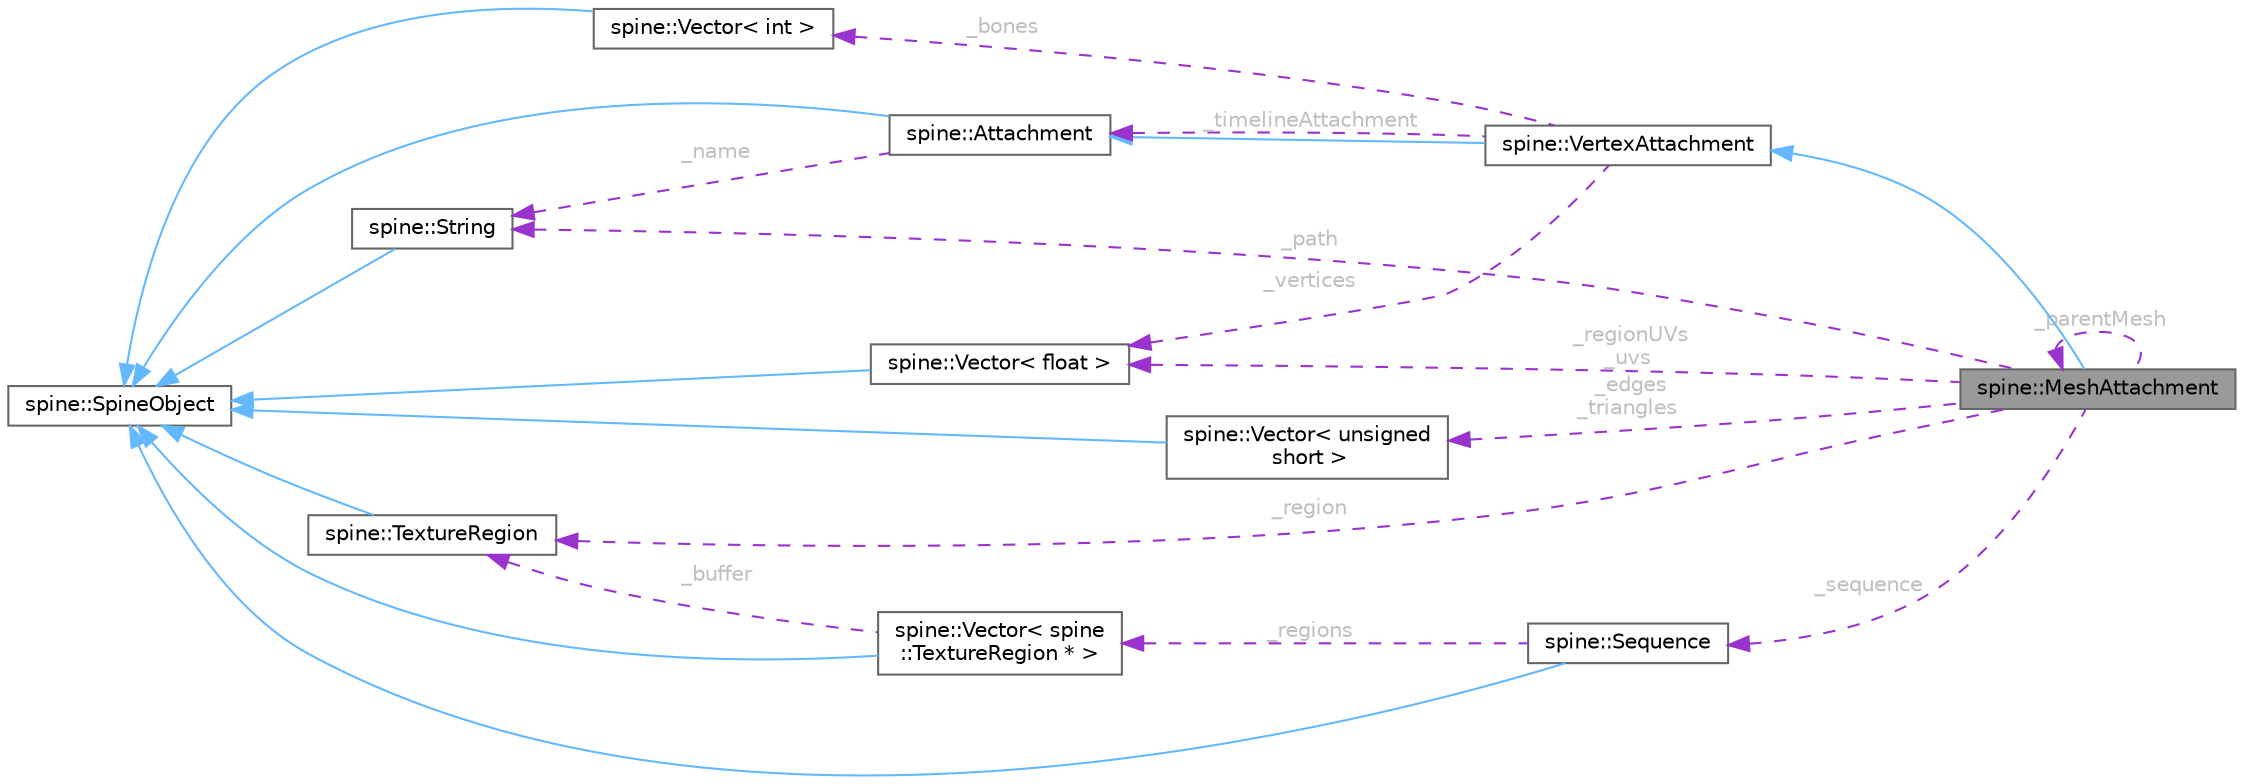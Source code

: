 digraph "spine::MeshAttachment"
{
 // LATEX_PDF_SIZE
  bgcolor="transparent";
  edge [fontname=Helvetica,fontsize=10,labelfontname=Helvetica,labelfontsize=10];
  node [fontname=Helvetica,fontsize=10,shape=box,height=0.2,width=0.4];
  rankdir="LR";
  Node1 [id="Node000001",label="spine::MeshAttachment",height=0.2,width=0.4,color="gray40", fillcolor="grey60", style="filled", fontcolor="black",tooltip="Attachment that displays a texture region using a mesh."];
  Node2 -> Node1 [id="edge23_Node000001_Node000002",dir="back",color="steelblue1",style="solid",tooltip=" "];
  Node2 [id="Node000002",label="spine::VertexAttachment",height=0.2,width=0.4,color="gray40", fillcolor="white", style="filled",URL="$classspine_1_1_vertex_attachment.html",tooltip="An attachment with vertices that are transformed by one or more bones and can be deformed by a slot's..."];
  Node3 -> Node2 [id="edge24_Node000002_Node000003",dir="back",color="steelblue1",style="solid",tooltip=" "];
  Node3 [id="Node000003",label="spine::Attachment",height=0.2,width=0.4,color="gray40", fillcolor="white", style="filled",URL="$classspine_1_1_attachment.html",tooltip=" "];
  Node4 -> Node3 [id="edge25_Node000003_Node000004",dir="back",color="steelblue1",style="solid",tooltip=" "];
  Node4 [id="Node000004",label="spine::SpineObject",height=0.2,width=0.4,color="gray40", fillcolor="white", style="filled",URL="$classspine_1_1_spine_object.html",tooltip=" "];
  Node5 -> Node3 [id="edge26_Node000003_Node000005",dir="back",color="darkorchid3",style="dashed",tooltip=" ",label=" _name",fontcolor="grey" ];
  Node5 [id="Node000005",label="spine::String",height=0.2,width=0.4,color="gray40", fillcolor="white", style="filled",URL="$classspine_1_1_string.html",tooltip=" "];
  Node4 -> Node5 [id="edge27_Node000005_Node000004",dir="back",color="steelblue1",style="solid",tooltip=" "];
  Node6 -> Node2 [id="edge28_Node000002_Node000006",dir="back",color="darkorchid3",style="dashed",tooltip=" ",label=" _bones",fontcolor="grey" ];
  Node6 [id="Node000006",label="spine::Vector\< int \>",height=0.2,width=0.4,color="gray40", fillcolor="white", style="filled",URL="$classspine_1_1_vector.html",tooltip=" "];
  Node4 -> Node6 [id="edge29_Node000006_Node000004",dir="back",color="steelblue1",style="solid",tooltip=" "];
  Node7 -> Node2 [id="edge30_Node000002_Node000007",dir="back",color="darkorchid3",style="dashed",tooltip=" ",label=" _vertices",fontcolor="grey" ];
  Node7 [id="Node000007",label="spine::Vector\< float \>",height=0.2,width=0.4,color="gray40", fillcolor="white", style="filled",URL="$classspine_1_1_vector.html",tooltip=" "];
  Node4 -> Node7 [id="edge31_Node000007_Node000004",dir="back",color="steelblue1",style="solid",tooltip=" "];
  Node3 -> Node2 [id="edge32_Node000002_Node000003",dir="back",color="darkorchid3",style="dashed",tooltip=" ",label=" _timelineAttachment",fontcolor="grey" ];
  Node1 -> Node1 [id="edge33_Node000001_Node000001",dir="back",color="darkorchid3",style="dashed",tooltip=" ",label=" _parentMesh",fontcolor="grey" ];
  Node7 -> Node1 [id="edge34_Node000001_Node000007",dir="back",color="darkorchid3",style="dashed",tooltip=" ",label=" _regionUVs\n_uvs",fontcolor="grey" ];
  Node8 -> Node1 [id="edge35_Node000001_Node000008",dir="back",color="darkorchid3",style="dashed",tooltip=" ",label=" _edges\n_triangles",fontcolor="grey" ];
  Node8 [id="Node000008",label="spine::Vector\< unsigned\l short \>",height=0.2,width=0.4,color="gray40", fillcolor="white", style="filled",URL="$classspine_1_1_vector.html",tooltip=" "];
  Node4 -> Node8 [id="edge36_Node000008_Node000004",dir="back",color="steelblue1",style="solid",tooltip=" "];
  Node5 -> Node1 [id="edge37_Node000001_Node000005",dir="back",color="darkorchid3",style="dashed",tooltip=" ",label=" _path",fontcolor="grey" ];
  Node9 -> Node1 [id="edge38_Node000001_Node000009",dir="back",color="darkorchid3",style="dashed",tooltip=" ",label=" _region",fontcolor="grey" ];
  Node9 [id="Node000009",label="spine::TextureRegion",height=0.2,width=0.4,color="gray40", fillcolor="white", style="filled",URL="$classspine_1_1_texture_region.html",tooltip=" "];
  Node4 -> Node9 [id="edge39_Node000009_Node000004",dir="back",color="steelblue1",style="solid",tooltip=" "];
  Node10 -> Node1 [id="edge40_Node000001_Node000010",dir="back",color="darkorchid3",style="dashed",tooltip=" ",label=" _sequence",fontcolor="grey" ];
  Node10 [id="Node000010",label="spine::Sequence",height=0.2,width=0.4,color="gray40", fillcolor="white", style="filled",URL="$classspine_1_1_sequence.html",tooltip=" "];
  Node4 -> Node10 [id="edge41_Node000010_Node000004",dir="back",color="steelblue1",style="solid",tooltip=" "];
  Node11 -> Node10 [id="edge42_Node000010_Node000011",dir="back",color="darkorchid3",style="dashed",tooltip=" ",label=" _regions",fontcolor="grey" ];
  Node11 [id="Node000011",label="spine::Vector\< spine\l::TextureRegion * \>",height=0.2,width=0.4,color="gray40", fillcolor="white", style="filled",URL="$classspine_1_1_vector.html",tooltip=" "];
  Node4 -> Node11 [id="edge43_Node000011_Node000004",dir="back",color="steelblue1",style="solid",tooltip=" "];
  Node9 -> Node11 [id="edge44_Node000011_Node000009",dir="back",color="darkorchid3",style="dashed",tooltip=" ",label=" _buffer",fontcolor="grey" ];
}
